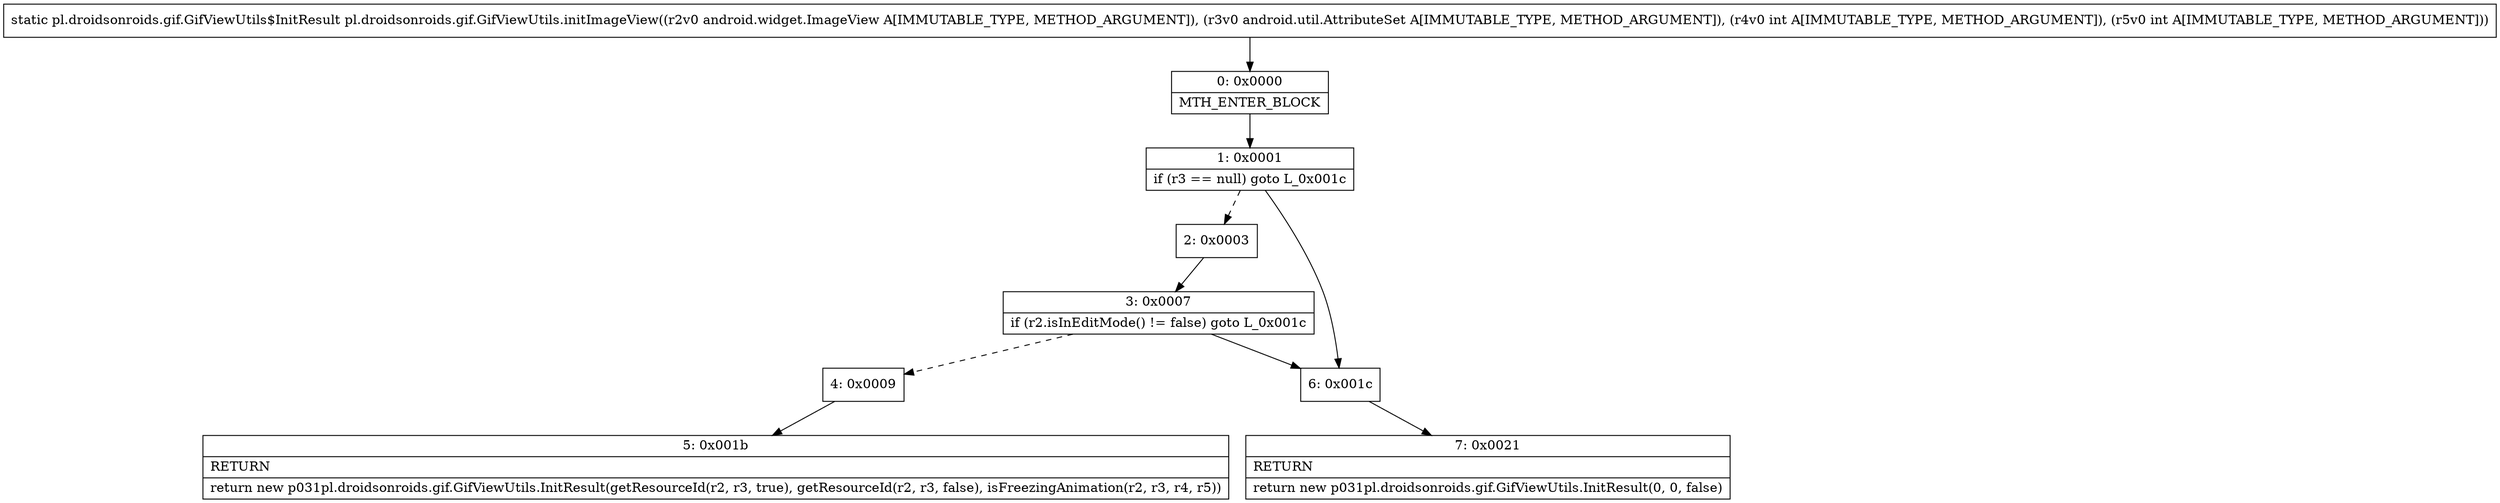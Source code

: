 digraph "CFG forpl.droidsonroids.gif.GifViewUtils.initImageView(Landroid\/widget\/ImageView;Landroid\/util\/AttributeSet;II)Lpl\/droidsonroids\/gif\/GifViewUtils$InitResult;" {
Node_0 [shape=record,label="{0\:\ 0x0000|MTH_ENTER_BLOCK\l}"];
Node_1 [shape=record,label="{1\:\ 0x0001|if (r3 == null) goto L_0x001c\l}"];
Node_2 [shape=record,label="{2\:\ 0x0003}"];
Node_3 [shape=record,label="{3\:\ 0x0007|if (r2.isInEditMode() != false) goto L_0x001c\l}"];
Node_4 [shape=record,label="{4\:\ 0x0009}"];
Node_5 [shape=record,label="{5\:\ 0x001b|RETURN\l|return new p031pl.droidsonroids.gif.GifViewUtils.InitResult(getResourceId(r2, r3, true), getResourceId(r2, r3, false), isFreezingAnimation(r2, r3, r4, r5))\l}"];
Node_6 [shape=record,label="{6\:\ 0x001c}"];
Node_7 [shape=record,label="{7\:\ 0x0021|RETURN\l|return new p031pl.droidsonroids.gif.GifViewUtils.InitResult(0, 0, false)\l}"];
MethodNode[shape=record,label="{static pl.droidsonroids.gif.GifViewUtils$InitResult pl.droidsonroids.gif.GifViewUtils.initImageView((r2v0 android.widget.ImageView A[IMMUTABLE_TYPE, METHOD_ARGUMENT]), (r3v0 android.util.AttributeSet A[IMMUTABLE_TYPE, METHOD_ARGUMENT]), (r4v0 int A[IMMUTABLE_TYPE, METHOD_ARGUMENT]), (r5v0 int A[IMMUTABLE_TYPE, METHOD_ARGUMENT])) }"];
MethodNode -> Node_0;
Node_0 -> Node_1;
Node_1 -> Node_2[style=dashed];
Node_1 -> Node_6;
Node_2 -> Node_3;
Node_3 -> Node_4[style=dashed];
Node_3 -> Node_6;
Node_4 -> Node_5;
Node_6 -> Node_7;
}

